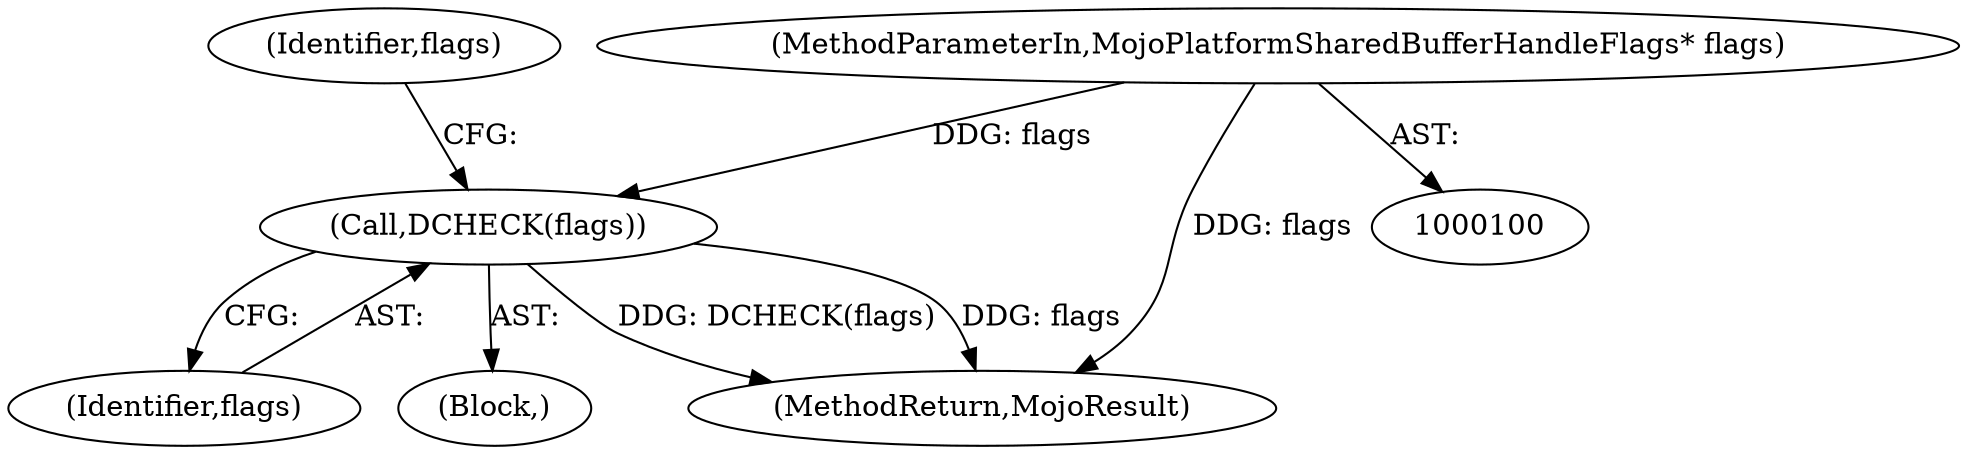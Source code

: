 digraph "0_Chrome_673ce95d481ea9368c4d4d43ac756ba1d6d9e608_31@pointer" {
"1000105" [label="(MethodParameterIn,MojoPlatformSharedBufferHandleFlags* flags)"];
"1000166" [label="(Call,DCHECK(flags))"];
"1000167" [label="(Identifier,flags)"];
"1000170" [label="(Identifier,flags)"];
"1000105" [label="(MethodParameterIn,MojoPlatformSharedBufferHandleFlags* flags)"];
"1000106" [label="(Block,)"];
"1000187" [label="(MethodReturn,MojoResult)"];
"1000166" [label="(Call,DCHECK(flags))"];
"1000105" -> "1000100"  [label="AST: "];
"1000105" -> "1000187"  [label="DDG: flags"];
"1000105" -> "1000166"  [label="DDG: flags"];
"1000166" -> "1000106"  [label="AST: "];
"1000166" -> "1000167"  [label="CFG: "];
"1000167" -> "1000166"  [label="AST: "];
"1000170" -> "1000166"  [label="CFG: "];
"1000166" -> "1000187"  [label="DDG: DCHECK(flags)"];
"1000166" -> "1000187"  [label="DDG: flags"];
}

